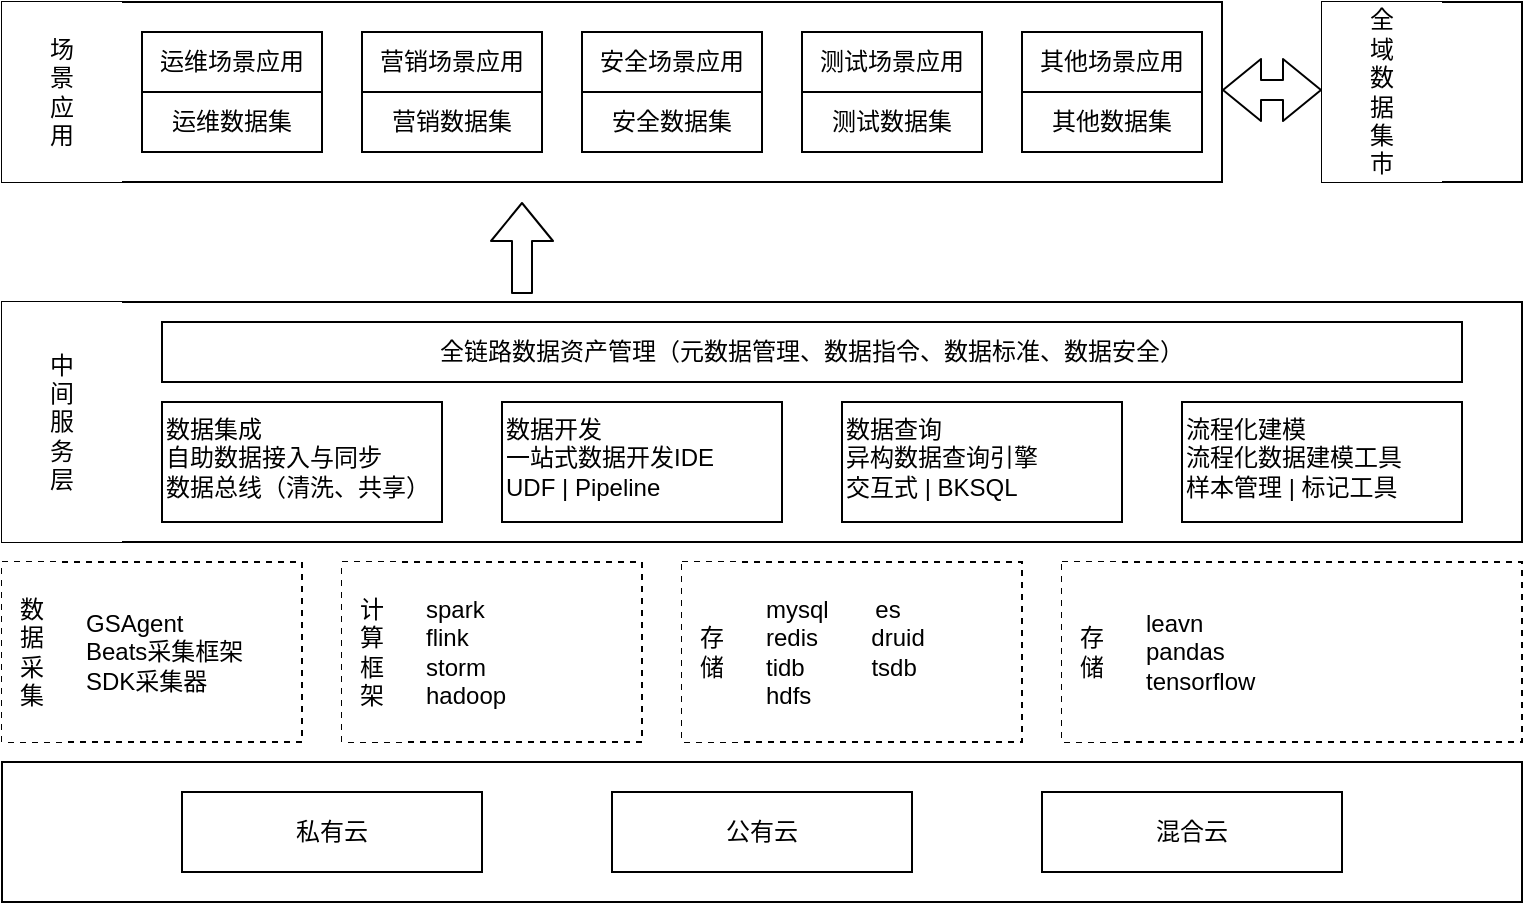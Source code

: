 <mxfile version="12.6.5" type="device"><diagram id="O8p2iRMxtu2MYleyOmu7" name="Page-1"><mxGraphModel dx="1021" dy="592" grid="1" gridSize="10" guides="1" tooltips="1" connect="1" arrows="1" fold="1" page="1" pageScale="1" pageWidth="2339" pageHeight="3300" math="0" shadow="0"><root><mxCell id="0"/><mxCell id="1" parent="0"/><mxCell id="sfx9iF4iQbAsvBjSm6Tl-1" value="" style="rounded=0;whiteSpace=wrap;html=1;" vertex="1" parent="1"><mxGeometry x="150" y="420" width="760" height="70" as="geometry"/></mxCell><mxCell id="sfx9iF4iQbAsvBjSm6Tl-2" value="公有云" style="rounded=0;whiteSpace=wrap;html=1;" vertex="1" parent="1"><mxGeometry x="455" y="435" width="150" height="40" as="geometry"/></mxCell><mxCell id="sfx9iF4iQbAsvBjSm6Tl-3" value="私有云" style="rounded=0;whiteSpace=wrap;html=1;" vertex="1" parent="1"><mxGeometry x="240" y="435" width="150" height="40" as="geometry"/></mxCell><mxCell id="sfx9iF4iQbAsvBjSm6Tl-4" value="混合云" style="rounded=0;whiteSpace=wrap;html=1;" vertex="1" parent="1"><mxGeometry x="670" y="435" width="150" height="40" as="geometry"/></mxCell><mxCell id="sfx9iF4iQbAsvBjSm6Tl-5" value="GSAgent&lt;br&gt;Beats采集框架&lt;br&gt;SDK采集器" style="rounded=0;whiteSpace=wrap;html=1;dashed=1;align=left;spacingLeft=40;" vertex="1" parent="1"><mxGeometry x="150" y="320" width="150" height="90" as="geometry"/></mxCell><mxCell id="sfx9iF4iQbAsvBjSm6Tl-6" value="数&lt;br&gt;据&lt;br&gt;采&lt;br&gt;集" style="rounded=0;whiteSpace=wrap;html=1;dashed=1;strokeColor=none;" vertex="1" parent="1"><mxGeometry x="150" y="320" width="30" height="90" as="geometry"/></mxCell><mxCell id="sfx9iF4iQbAsvBjSm6Tl-8" value="spark&lt;br&gt;flink&lt;br&gt;storm&lt;br&gt;hadoop" style="rounded=0;whiteSpace=wrap;html=1;dashed=1;align=left;spacingLeft=40;" vertex="1" parent="1"><mxGeometry x="320" y="320" width="150" height="90" as="geometry"/></mxCell><mxCell id="sfx9iF4iQbAsvBjSm6Tl-9" value="计&lt;br&gt;算&lt;br&gt;框&lt;br&gt;架" style="rounded=0;whiteSpace=wrap;html=1;dashed=1;strokeColor=none;" vertex="1" parent="1"><mxGeometry x="320" y="320" width="30" height="90" as="geometry"/></mxCell><mxCell id="sfx9iF4iQbAsvBjSm6Tl-10" value="mysql&amp;nbsp; &amp;nbsp; &amp;nbsp; &amp;nbsp;es&lt;br&gt;redis&amp;nbsp; &amp;nbsp; &amp;nbsp; &amp;nbsp; druid&lt;br&gt;tidb&amp;nbsp; &amp;nbsp; &amp;nbsp; &amp;nbsp; &amp;nbsp; tsdb&lt;br&gt;hdfs" style="rounded=0;whiteSpace=wrap;html=1;dashed=1;align=left;spacingLeft=40;" vertex="1" parent="1"><mxGeometry x="490" y="320" width="170" height="90" as="geometry"/></mxCell><mxCell id="sfx9iF4iQbAsvBjSm6Tl-11" value="存&lt;br&gt;储" style="rounded=0;whiteSpace=wrap;html=1;dashed=1;strokeColor=none;" vertex="1" parent="1"><mxGeometry x="490" y="320" width="30" height="90" as="geometry"/></mxCell><mxCell id="sfx9iF4iQbAsvBjSm6Tl-12" value="leavn&lt;br&gt;pandas&lt;br&gt;tensorflow" style="rounded=0;whiteSpace=wrap;html=1;dashed=1;align=left;spacingLeft=40;" vertex="1" parent="1"><mxGeometry x="680" y="320" width="230" height="90" as="geometry"/></mxCell><mxCell id="sfx9iF4iQbAsvBjSm6Tl-13" value="存&lt;br&gt;储" style="rounded=0;whiteSpace=wrap;html=1;dashed=1;strokeColor=none;" vertex="1" parent="1"><mxGeometry x="680" y="320" width="30" height="90" as="geometry"/></mxCell><mxCell id="sfx9iF4iQbAsvBjSm6Tl-14" value="" style="rounded=0;whiteSpace=wrap;html=1;align=left;" vertex="1" parent="1"><mxGeometry x="150" y="190" width="760" height="120" as="geometry"/></mxCell><mxCell id="sfx9iF4iQbAsvBjSm6Tl-15" value="中&lt;br&gt;间&lt;br&gt;服&lt;br&gt;务&lt;br&gt;层" style="rounded=0;whiteSpace=wrap;html=1;align=center;strokeColor=none;" vertex="1" parent="1"><mxGeometry x="150" y="190" width="60" height="120" as="geometry"/></mxCell><mxCell id="sfx9iF4iQbAsvBjSm6Tl-16" value="全链路数据资产管理（元数据管理、数据指令、数据标准、数据安全）" style="rounded=0;whiteSpace=wrap;html=1;align=center;" vertex="1" parent="1"><mxGeometry x="230" y="200" width="650" height="30" as="geometry"/></mxCell><mxCell id="sfx9iF4iQbAsvBjSm6Tl-17" value="数据集成&lt;br&gt;自助数据接入与同步&lt;br&gt;数据总线（清洗、共享）" style="rounded=0;whiteSpace=wrap;html=1;align=left;verticalAlign=top;" vertex="1" parent="1"><mxGeometry x="230" y="240" width="140" height="60" as="geometry"/></mxCell><mxCell id="sfx9iF4iQbAsvBjSm6Tl-18" value="数据开发&lt;br&gt;一站式数据开发IDE&lt;br&gt;UDF | Pipeline" style="rounded=0;whiteSpace=wrap;html=1;align=left;verticalAlign=top;" vertex="1" parent="1"><mxGeometry x="400" y="240" width="140" height="60" as="geometry"/></mxCell><mxCell id="sfx9iF4iQbAsvBjSm6Tl-19" value="数据查询&lt;br&gt;异构数据查询引擎&lt;br&gt;交互式 | BKSQL" style="rounded=0;whiteSpace=wrap;html=1;align=left;verticalAlign=top;" vertex="1" parent="1"><mxGeometry x="570" y="240" width="140" height="60" as="geometry"/></mxCell><mxCell id="sfx9iF4iQbAsvBjSm6Tl-20" value="流程化建模&lt;br&gt;流程化数据建模工具&lt;br&gt;样本管理 | 标记工具" style="rounded=0;whiteSpace=wrap;html=1;align=left;verticalAlign=top;" vertex="1" parent="1"><mxGeometry x="740" y="240" width="140" height="60" as="geometry"/></mxCell><mxCell id="sfx9iF4iQbAsvBjSm6Tl-21" value="" style="rounded=0;whiteSpace=wrap;html=1;align=left;" vertex="1" parent="1"><mxGeometry x="150" y="40" width="610" height="90" as="geometry"/></mxCell><mxCell id="sfx9iF4iQbAsvBjSm6Tl-22" value="运维场景应用" style="rounded=0;whiteSpace=wrap;html=1;align=center;" vertex="1" parent="1"><mxGeometry x="220" y="55" width="90" height="30" as="geometry"/></mxCell><mxCell id="sfx9iF4iQbAsvBjSm6Tl-23" value="场&lt;br&gt;景&lt;br&gt;应&lt;br&gt;用" style="rounded=0;whiteSpace=wrap;html=1;align=center;strokeColor=none;" vertex="1" parent="1"><mxGeometry x="150" y="40" width="60" height="90" as="geometry"/></mxCell><mxCell id="sfx9iF4iQbAsvBjSm6Tl-24" value="运维数据集" style="rounded=0;whiteSpace=wrap;html=1;align=center;" vertex="1" parent="1"><mxGeometry x="220" y="85" width="90" height="30" as="geometry"/></mxCell><mxCell id="sfx9iF4iQbAsvBjSm6Tl-25" value="营销场景应用" style="rounded=0;whiteSpace=wrap;html=1;align=center;" vertex="1" parent="1"><mxGeometry x="330" y="55" width="90" height="30" as="geometry"/></mxCell><mxCell id="sfx9iF4iQbAsvBjSm6Tl-26" value="营销数据集" style="rounded=0;whiteSpace=wrap;html=1;align=center;" vertex="1" parent="1"><mxGeometry x="330" y="85" width="90" height="30" as="geometry"/></mxCell><mxCell id="sfx9iF4iQbAsvBjSm6Tl-27" value="安全场景应用" style="rounded=0;whiteSpace=wrap;html=1;align=center;" vertex="1" parent="1"><mxGeometry x="440" y="55" width="90" height="30" as="geometry"/></mxCell><mxCell id="sfx9iF4iQbAsvBjSm6Tl-28" value="安全数据集" style="rounded=0;whiteSpace=wrap;html=1;align=center;" vertex="1" parent="1"><mxGeometry x="440" y="85" width="90" height="30" as="geometry"/></mxCell><mxCell id="sfx9iF4iQbAsvBjSm6Tl-29" value="测试场景应用" style="rounded=0;whiteSpace=wrap;html=1;align=center;" vertex="1" parent="1"><mxGeometry x="550" y="55" width="90" height="30" as="geometry"/></mxCell><mxCell id="sfx9iF4iQbAsvBjSm6Tl-30" value="测试数据集" style="rounded=0;whiteSpace=wrap;html=1;align=center;" vertex="1" parent="1"><mxGeometry x="550" y="85" width="90" height="30" as="geometry"/></mxCell><mxCell id="sfx9iF4iQbAsvBjSm6Tl-31" value="其他场景应用" style="rounded=0;whiteSpace=wrap;html=1;align=center;" vertex="1" parent="1"><mxGeometry x="660" y="55" width="90" height="30" as="geometry"/></mxCell><mxCell id="sfx9iF4iQbAsvBjSm6Tl-32" value="其他数据集" style="rounded=0;whiteSpace=wrap;html=1;align=center;" vertex="1" parent="1"><mxGeometry x="660" y="85" width="90" height="30" as="geometry"/></mxCell><mxCell id="sfx9iF4iQbAsvBjSm6Tl-34" value="" style="rounded=0;whiteSpace=wrap;html=1;align=left;" vertex="1" parent="1"><mxGeometry x="810" y="40" width="100" height="90" as="geometry"/></mxCell><mxCell id="sfx9iF4iQbAsvBjSm6Tl-35" value="全&lt;br&gt;域&lt;br&gt;数&lt;br&gt;据&lt;br&gt;集&lt;br&gt;市" style="rounded=0;whiteSpace=wrap;html=1;align=center;strokeColor=none;" vertex="1" parent="1"><mxGeometry x="810" y="40" width="60" height="90" as="geometry"/></mxCell><mxCell id="sfx9iF4iQbAsvBjSm6Tl-36" value="" style="shape=flexArrow;endArrow=classic;startArrow=classic;html=1;" edge="1" parent="1"><mxGeometry width="50" height="50" relative="1" as="geometry"><mxPoint x="760" y="84" as="sourcePoint"/><mxPoint x="810" y="84" as="targetPoint"/></mxGeometry></mxCell><mxCell id="sfx9iF4iQbAsvBjSm6Tl-37" value="" style="shape=flexArrow;endArrow=classic;html=1;" edge="1" parent="1"><mxGeometry width="50" height="50" relative="1" as="geometry"><mxPoint x="410" y="186" as="sourcePoint"/><mxPoint x="410" y="140" as="targetPoint"/></mxGeometry></mxCell></root></mxGraphModel></diagram></mxfile>